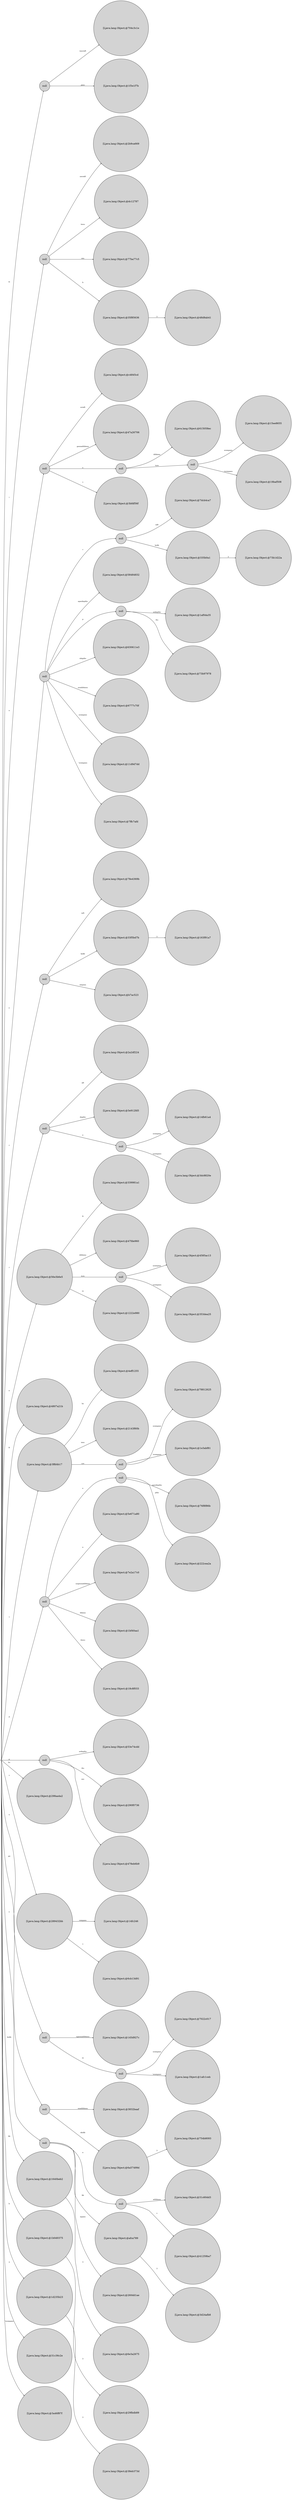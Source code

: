 digraph {
	rankdir = LR;
	ordering = out;
	edge [arrowsize=0.4,fontsize=10]
	node441AA5AD [label="",style=filled,fillcolor=lightgrey,shape=circle,width=.1,height=.1];
//------leaves------
	node3382C714 [label="[Ljava.lang.Object;@704c3c1e",shape=point,style=filled,fillcolor=lightgrey,shape=circle,width=.07,height=.07]
	nodeE98F4C8 [label="[Ljava.lang.Object;@1f3e1f7b",shape=point,style=filled,fillcolor=lightgrey,shape=circle,width=.07,height=.07]
	node3AA1C1EF [label="[Ljava.lang.Object;@2b9ca669",shape=point,style=filled,fillcolor=lightgrey,shape=circle,width=.07,height=.07]
	node62EB3966 [label="[Ljava.lang.Object;@dc12787",shape=point,style=filled,fillcolor=lightgrey,shape=circle,width=.07,height=.07]
	node395B3169 [label="[Ljava.lang.Object;@77ba77c5",shape=point,style=filled,fillcolor=lightgrey,shape=circle,width=.07,height=.07]
	node4C21505D [label="[Ljava.lang.Object;@48d8ab41",shape=point,style=filled,fillcolor=lightgrey,shape=circle,width=.07,height=.07]
	node28E81B4A [label="[Ljava.lang.Object;@c4845cd",shape=point,style=filled,fillcolor=lightgrey,shape=circle,width=.07,height=.07]
	node4A2D4FA1 [label="[Ljava.lang.Object;@47a26706",shape=point,style=filled,fillcolor=lightgrey,shape=circle,width=.07,height=.07]
	node2FF816F3 [label="[Ljava.lang.Object;@615058ec",shape=point,style=filled,fillcolor=lightgrey,shape=circle,width=.07,height=.07]
	node41205320 [label="[Ljava.lang.Object;@15ee8655",shape=point,style=filled,fillcolor=lightgrey,shape=circle,width=.07,height=.07]
	node7A4E5595 [label="[Ljava.lang.Object;@19baf508",shape=point,style=filled,fillcolor=lightgrey,shape=circle,width=.07,height=.07]
	node5AC01C4C [label="[Ljava.lang.Object;@3bfdf56f",shape=point,style=filled,fillcolor=lightgrey,shape=circle,width=.07,height=.07]
	node3317ED78 [label="[Ljava.lang.Object;@7dcb4ca7",shape=point,style=filled,fillcolor=lightgrey,shape=circle,width=.07,height=.07]
	node27330D2E [label="[Ljava.lang.Object;@73b1d22a",shape=point,style=filled,fillcolor=lightgrey,shape=circle,width=.07,height=.07]
	node7F419D09 [label="[Ljava.lang.Object;@58484832",shape=point,style=filled,fillcolor=lightgrey,shape=circle,width=.07,height=.07]
	node67AD7468 [label="[Ljava.lang.Object;@1af0da35",shape=point,style=filled,fillcolor=lightgrey,shape=circle,width=.07,height=.07]
	node692AA5B7 [label="[Ljava.lang.Object;@73b97978",shape=point,style=filled,fillcolor=lightgrey,shape=circle,width=.07,height=.07]
	node7FBB5D53 [label="[Ljava.lang.Object;@630611e3",shape=point,style=filled,fillcolor=lightgrey,shape=circle,width=.07,height=.07]
	node5F3D0729 [label="[Ljava.lang.Object;@6777c70f",shape=point,style=filled,fillcolor=lightgrey,shape=circle,width=.07,height=.07]
	node42035F77 [label="[Ljava.lang.Object;@11d9d7dd",shape=point,style=filled,fillcolor=lightgrey,shape=circle,width=.07,height=.07]
	node266A9E80 [label="[Ljava.lang.Object;@7ffc7afd",shape=point,style=filled,fillcolor=lightgrey,shape=circle,width=.07,height=.07]
	node275C6A92 [label="[Ljava.lang.Object;@78e4369b",shape=point,style=filled,fillcolor=lightgrey,shape=circle,width=.07,height=.07]
	nodeA882999 [label="[Ljava.lang.Object;@163f91a7",shape=point,style=filled,fillcolor=lightgrey,shape=circle,width=.07,height=.07]
	node52F37108 [label="[Ljava.lang.Object;@b7ac523",shape=point,style=filled,fillcolor=lightgrey,shape=circle,width=.07,height=.07]
	node40F5F134 [label="[Ljava.lang.Object;@2a2df224",shape=point,style=filled,fillcolor=lightgrey,shape=circle,width=.07,height=.07]
	node639FAD58 [label="[Ljava.lang.Object;@3e912fd5",shape=point,style=filled,fillcolor=lightgrey,shape=circle,width=.07,height=.07]
	node51820562 [label="[Ljava.lang.Object;@14fb61a4",shape=point,style=filled,fillcolor=lightgrey,shape=circle,width=.07,height=.07]
	nodeA90EB0E [label="[Ljava.lang.Object;@3dc8820e",shape=point,style=filled,fillcolor=lightgrey,shape=circle,width=.07,height=.07]
	node7C2029C0 [label="[Ljava.lang.Object;@339981a1",shape=point,style=filled,fillcolor=lightgrey,shape=circle,width=.07,height=.07]
	node3EDCC447 [label="[Ljava.lang.Object;@47fde960",shape=point,style=filled,fillcolor=lightgrey,shape=circle,width=.07,height=.07]
	node3A6EB676 [label="[Ljava.lang.Object;@4585ac13",shape=point,style=filled,fillcolor=lightgrey,shape=circle,width=.07,height=.07]
	node1DA3A618 [label="[Ljava.lang.Object;@353dea25",shape=point,style=filled,fillcolor=lightgrey,shape=circle,width=.07,height=.07]
	node7AAF27F2 [label="[Ljava.lang.Object;@1222e980",shape=point,style=filled,fillcolor=lightgrey,shape=circle,width=.07,height=.07]
	node12310EBA [label="[Ljava.lang.Object;@4807a21b",shape=point,style=filled,fillcolor=lightgrey,shape=circle,width=.07,height=.07]
	node4B148C5E [label="[Ljava.lang.Object;@4eff1255",shape=point,style=filled,fillcolor=lightgrey,shape=circle,width=.07,height=.07]
	node542181EE [label="[Ljava.lang.Object;@2143f60b",shape=point,style=filled,fillcolor=lightgrey,shape=circle,width=.07,height=.07]
	node4E5AE801 [label="[Ljava.lang.Object;@78812625",shape=point,style=filled,fillcolor=lightgrey,shape=circle,width=.07,height=.07]
	node2077F62A [label="[Ljava.lang.Object;@1e3abf81",shape=point,style=filled,fillcolor=lightgrey,shape=circle,width=.07,height=.07]
	node73946A7 [label="[Ljava.lang.Object;@76f8f86b",shape=point,style=filled,fillcolor=lightgrey,shape=circle,width=.07,height=.07]
	node69219638 [label="[Ljava.lang.Object;@222cea2a",shape=point,style=filled,fillcolor=lightgrey,shape=circle,width=.07,height=.07]
	node6FED8CB6 [label="[Ljava.lang.Object;@5e671a80",shape=point,style=filled,fillcolor=lightgrey,shape=circle,width=.07,height=.07]
	node3B92C722 [label="[Ljava.lang.Object;@7e2a17c0",shape=point,style=filled,fillcolor=lightgrey,shape=circle,width=.07,height=.07]
	node7DA1AC8F [label="[Ljava.lang.Object;@1bf40aa1",shape=point,style=filled,fillcolor=lightgrey,shape=circle,width=.07,height=.07]
	node3672652A [label="[Ljava.lang.Object;@18c8f033",shape=point,style=filled,fillcolor=lightgrey,shape=circle,width=.07,height=.07]
	node687DF271 [label="[Ljava.lang.Object;@53e74cdd",shape=point,style=filled,fillcolor=lightgrey,shape=circle,width=.07,height=.07]
	node769938BE [label="[Ljava.lang.Object;@290f0736",shape=point,style=filled,fillcolor=lightgrey,shape=circle,width=.07,height=.07]
	node2EE6961C [label="[Ljava.lang.Object;@478eb6b9",shape=point,style=filled,fillcolor=lightgrey,shape=circle,width=.07,height=.07]
	node78ED3A3E [label="[Ljava.lang.Object;@298aa4a2",shape=point,style=filled,fillcolor=lightgrey,shape=circle,width=.07,height=.07]
	node33C691F9 [label="[Ljava.lang.Object;@14fc246",shape=point,style=filled,fillcolor=lightgrey,shape=circle,width=.07,height=.07]
	node10E2349B [label="[Ljava.lang.Object;@6cb13d91",shape=point,style=filled,fillcolor=lightgrey,shape=circle,width=.07,height=.07]
	node6B7F20A7 [label="[Ljava.lang.Object;@145d927c",shape=point,style=filled,fillcolor=lightgrey,shape=circle,width=.07,height=.07]
	node159A2A80 [label="[Ljava.lang.Object;@7022c017",shape=point,style=filled,fillcolor=lightgrey,shape=circle,width=.07,height=.07]
	node624ABCAC [label="[Ljava.lang.Object;@1afc1ceb",shape=point,style=filled,fillcolor=lightgrey,shape=circle,width=.07,height=.07]
	node5EF6EB1E [label="[Ljava.lang.Object;@3832baaf",shape=point,style=filled,fillcolor=lightgrey,shape=circle,width=.07,height=.07]
	nodeF2ADED9 [label="[Ljava.lang.Object;@754b8093",shape=point,style=filled,fillcolor=lightgrey,shape=circle,width=.07,height=.07]
	node1C0C3B3F [label="[Ljava.lang.Object;@31c60dd3",shape=point,style=filled,fillcolor=lightgrey,shape=circle,width=.07,height=.07]
	node6843D124 [label="[Ljava.lang.Object;@41259ba7",shape=point,style=filled,fillcolor=lightgrey,shape=circle,width=.07,height=.07]
	node3C0D957F [label="[Ljava.lang.Object;@3d24afb8",shape=point,style=filled,fillcolor=lightgrey,shape=circle,width=.07,height=.07]
	node4B1883C9 [label="[Ljava.lang.Object;@260dd1ae",shape=point,style=filled,fillcolor=lightgrey,shape=circle,width=.07,height=.07]
	node76FB0E7D [label="[Ljava.lang.Object;@6e3a2675",shape=point,style=filled,fillcolor=lightgrey,shape=circle,width=.07,height=.07]
	node61B3E6B0 [label="[Ljava.lang.Object;@29fbdb89",shape=point,style=filled,fillcolor=lightgrey,shape=circle,width=.07,height=.07]
	node75DB02D [label="[Ljava.lang.Object;@38eb373d",shape=point,style=filled,fillcolor=lightgrey,shape=circle,width=.07,height=.07]
	node4613C0F6 [label="[Ljava.lang.Object;@31c36c2e",shape=point,style=filled,fillcolor=lightgrey,shape=circle,width=.07,height=.07]
	node5BF56EE3 [label="[Ljava.lang.Object;@3a46f87f",shape=point,style=filled,fillcolor=lightgrey,shape=circle,width=.07,height=.07]
//------internal nodes------
	node620A9BB1 [label="null",style=filled,fillcolor=lightgrey,shape=circle,width=.07,height=.07]
	node488229C2 [label="null",style=filled,fillcolor=lightgrey,shape=circle,width=.07,height=.07]
	node3870D447 [label="[Ljava.lang.Object;@35f85636",style=filled,fillcolor=lightgrey,shape=circle,width=.07,height=.07]
	node319942B [label="null",style=filled,fillcolor=lightgrey,shape=circle,width=.07,height=.07]
	node5A8C61B3 [label="null",style=filled,fillcolor=lightgrey,shape=circle,width=.07,height=.07]
	node64E05449 [label="null",style=filled,fillcolor=lightgrey,shape=circle,width=.07,height=.07]
	node135EE705 [label="null",style=filled,fillcolor=lightgrey,shape=circle,width=.07,height=.07]
	node5C299189 [label="null",style=filled,fillcolor=lightgrey,shape=circle,width=.07,height=.07]
	node6591F246 [label="[Ljava.lang.Object;@335b0a1",style=filled,fillcolor=lightgrey,shape=circle,width=.07,height=.07]
	node67B7190D [label="null",style=filled,fillcolor=lightgrey,shape=circle,width=.07,height=.07]
	node778279AB [label="null",style=filled,fillcolor=lightgrey,shape=circle,width=.07,height=.07]
	node1DEBB6DF [label="[Ljava.lang.Object;@33f5bd7b",style=filled,fillcolor=lightgrey,shape=circle,width=.07,height=.07]
	node6CD5A579 [label="null",style=filled,fillcolor=lightgrey,shape=circle,width=.07,height=.07]
	node8FED669 [label="null",style=filled,fillcolor=lightgrey,shape=circle,width=.07,height=.07]
	node48E3D4E7 [label="[Ljava.lang.Object;@56e3b6e5",style=filled,fillcolor=lightgrey,shape=circle,width=.07,height=.07]
	node175C3F2D [label="null",style=filled,fillcolor=lightgrey,shape=circle,width=.07,height=.07]
	node696FFE31 [label="[Ljava.lang.Object;@3ffd4b17",style=filled,fillcolor=lightgrey,shape=circle,width=.07,height=.07]
	node74628693 [label="null",style=filled,fillcolor=lightgrey,shape=circle,width=.07,height=.07]
	node2B16A65 [label="null",style=filled,fillcolor=lightgrey,shape=circle,width=.07,height=.07]
	node14B99274 [label="null",style=filled,fillcolor=lightgrey,shape=circle,width=.07,height=.07]
	node41C9C607 [label="null",style=filled,fillcolor=lightgrey,shape=circle,width=.07,height=.07]
	node217F96B3 [label="[Ljava.lang.Object;@289432bb",style=filled,fillcolor=lightgrey,shape=circle,width=.07,height=.07]
	node70662FEF [label="null",style=filled,fillcolor=lightgrey,shape=circle,width=.07,height=.07]
	node7F10361A [label="null",style=filled,fillcolor=lightgrey,shape=circle,width=.07,height=.07]
	node2207FD45 [label="null",style=filled,fillcolor=lightgrey,shape=circle,width=.07,height=.07]
	node2B8F0254 [label="[Ljava.lang.Object;@6a57499d",style=filled,fillcolor=lightgrey,shape=circle,width=.07,height=.07]
	node1409122B [label="null",style=filled,fillcolor=lightgrey,shape=circle,width=.07,height=.07]
	node979283A [label="null",style=filled,fillcolor=lightgrey,shape=circle,width=.07,height=.07]
	node5AB706E3 [label="[Ljava.lang.Object;@afca789",style=filled,fillcolor=lightgrey,shape=circle,width=.07,height=.07]
	node563864B7 [label="[Ljava.lang.Object;@1640beb2",style=filled,fillcolor=lightgrey,shape=circle,width=.07,height=.07]
	node74A23287 [label="[Ljava.lang.Object;@1b0d0375",style=filled,fillcolor=lightgrey,shape=circle,width=.07,height=.07]
	nodeE05D17F [label="[Ljava.lang.Object;@1d235b23",style=filled,fillcolor=lightgrey,shape=circle,width=.07,height=.07]
//------edges------
	node441AA5AD -> node620A9BB1 [label="m",weight=10]
	node620A9BB1 -> node3382C714 [label="inecraft",weight=10]
	node620A9BB1 -> nodeE98F4C8 [label="pass",weight=10]
	node441AA5AD -> node488229C2 [label="i",weight=10]
	node488229C2 -> node3AA1C1EF [label="necraft",weight=10]
	node488229C2 -> node62EB3966 [label="tions",weight=10]
	node488229C2 -> node395B3169 [label="ons",weight=10]
	node488229C2 -> node3870D447 [label="b",weight=10]
	node3870D447 -> node4C21505D [label="3",weight=10]
	node441AA5AD -> node319942B [label="n",weight=10]
	node319942B -> node28E81B4A [label="ecraft",weight=10]
	node319942B -> node4A2D4FA1 [label="geonadditions",weight=10]
	node319942B -> node5A8C61B3 [label="a",weight=10]
	node5A8C61B3 -> node2FF816F3 [label="dditions",weight=10]
	node5A8C61B3 -> node64E05449 [label="ture",weight=10]
	node64E05449 -> node41205320 [label="scompass",weight=10]
	node64E05449 -> node7A4E5595 [label="'scompass",weight=10]
	node319942B -> node5AC01C4C [label="s",weight=10]
	node441AA5AD -> node135EE705 [label="e",weight=10]
	node135EE705 -> node5C299189 [label="c",weight=10]
	node5C299189 -> node3317ED78 [label="raft",weight=10]
	node5C299189 -> node6591F246 [label="kolib",weight=10]
	node6591F246 -> node27330D2E [label="3",weight=10]
	node135EE705 -> node7F419D09 [label="eperdepths",weight=10]
	node135EE705 -> node67B7190D [label="p",weight=10]
	node67B7190D -> node67AD7468 [label="erdepths",weight=10]
	node67B7190D -> node692AA5B7 [label="ths",weight=10]
	node135EE705 -> node7FBB5D53 [label="rdepths",weight=10]
	node135EE705 -> node5F3D0729 [label="onadditions",weight=10]
	node135EE705 -> node42035F77 [label="scompass",weight=10]
	node135EE705 -> node266A9E80 [label="'scompass",weight=10]
	node441AA5AD -> node778279AB [label="c",weight=10]
	node778279AB -> node275C6A92 [label="raft",weight=10]
	node778279AB -> node1DEBB6DF [label="kolib",weight=10]
	node1DEBB6DF -> nodeA882999 [label="3",weight=10]
	node778279AB -> node52F37108 [label="ompass",weight=10]
	node441AA5AD -> node6CD5A579 [label="r",weight=10]
	node6CD5A579 -> node40F5F134 [label="aft",weight=10]
	node6CD5A579 -> node639FAD58 [label="depths",weight=10]
	node6CD5A579 -> node8FED669 [label="e",weight=10]
	node8FED669 -> node51820562 [label="scompass",weight=10]
	node8FED669 -> nodeA90EB0E [label="'scompass",weight=10]
	node441AA5AD -> node48E3D4E7 [label="a",weight=10]
	node48E3D4E7 -> node7C2029C0 [label="ft",weight=10]
	node48E3D4E7 -> node3EDCC447 [label="dditions",weight=10]
	node48E3D4E7 -> node175C3F2D [label="ture",weight=10]
	node175C3F2D -> node3A6EB676 [label="scompass",weight=10]
	node175C3F2D -> node1DA3A618 [label="'scompass",weight=10]
	node48E3D4E7 -> node7AAF27F2 [label="ss",weight=10]
	node441AA5AD -> node12310EBA [label="ft",weight=10]
	node441AA5AD -> node696FFE31 [label="t",weight=10]
	node696FFE31 -> node4B148C5E [label="hs",weight=10]
	node696FFE31 -> node542181EE [label="ions",weight=10]
	node696FFE31 -> node74628693 [label="ure",weight=10]
	node74628693 -> node4E5AE801 [label="scompass",weight=10]
	node74628693 -> node2077F62A [label="'scompass",weight=10]
	node441AA5AD -> node2B16A65 [label="d",weight=10]
	node2B16A65 -> node14B99274 [label="e",weight=10]
	node14B99274 -> node73946A7 [label="eperdepths",weight=10]
	node14B99274 -> node69219638 [label="pths",weight=10]
	node2B16A65 -> node6FED8CB6 [label="a",weight=10]
	node2B16A65 -> node3B92C722 [label="ungeonadditions",weight=10]
	node2B16A65 -> node7DA1AC8F [label="ditions",weight=10]
	node2B16A65 -> node3672652A [label="itions",weight=10]
	node441AA5AD -> node41C9C607 [label="p",weight=10]
	node41C9C607 -> node687DF271 [label="erdepths",weight=10]
	node41C9C607 -> node769938BE [label="ths",weight=10]
	node41C9C607 -> node2EE6961C [label="ass",weight=10]
	node441AA5AD -> node78ED3A3E [label="hs",weight=10]
	node441AA5AD -> node217F96B3 [label="s",weight=10]
	node217F96B3 -> node33C691F9 [label="compass",weight=10]
	node217F96B3 -> node10E2349B [label="s",weight=10]
	node441AA5AD -> node70662FEF [label="u",weight=10]
	node70662FEF -> node6B7F20A7 [label="ngeonadditions",weight=10]
	node70662FEF -> node7F10361A [label="re",weight=10]
	node7F10361A -> node159A2A80 [label="scompass",weight=10]
	node7F10361A -> node624ABCAC [label="'scompass",weight=10]
	node441AA5AD -> node2207FD45 [label="ge",weight=10]
	node2207FD45 -> node5EF6EB1E [label="onadditions",weight=10]
	node2207FD45 -> node2B8F0254 [label="ckolib",weight=10]
	node2B8F0254 -> nodeF2ADED9 [label="3",weight=10]
	node441AA5AD -> node1409122B [label="o",weight=10]
	node1409122B -> node979283A [label="n",weight=10]
	node979283A -> node1C0C3B3F [label="additions",weight=10]
	node979283A -> node6843D124 [label="s",weight=10]
	node1409122B -> node5AB706E3 [label="lib",weight=10]
	node5AB706E3 -> node3C0D957F [label="3",weight=10]
	node1409122B -> node4B1883C9 [label="mpass",weight=10]
	node441AA5AD -> node563864B7 [label="kolib",weight=10]
	node563864B7 -> node76FB0E7D [label="3",weight=10]
	node441AA5AD -> node74A23287 [label="lib",weight=10]
	node74A23287 -> node61B3E6B0 [label="3",weight=10]
	node441AA5AD -> nodeE05D17F [label="b",weight=10]
	nodeE05D17F -> node75DB02D [label="3",weight=10]
	node441AA5AD -> node4613C0F6 [label="3",weight=10]
	node441AA5AD -> node5BF56EE3 [label="'scompass",weight=10]
}
